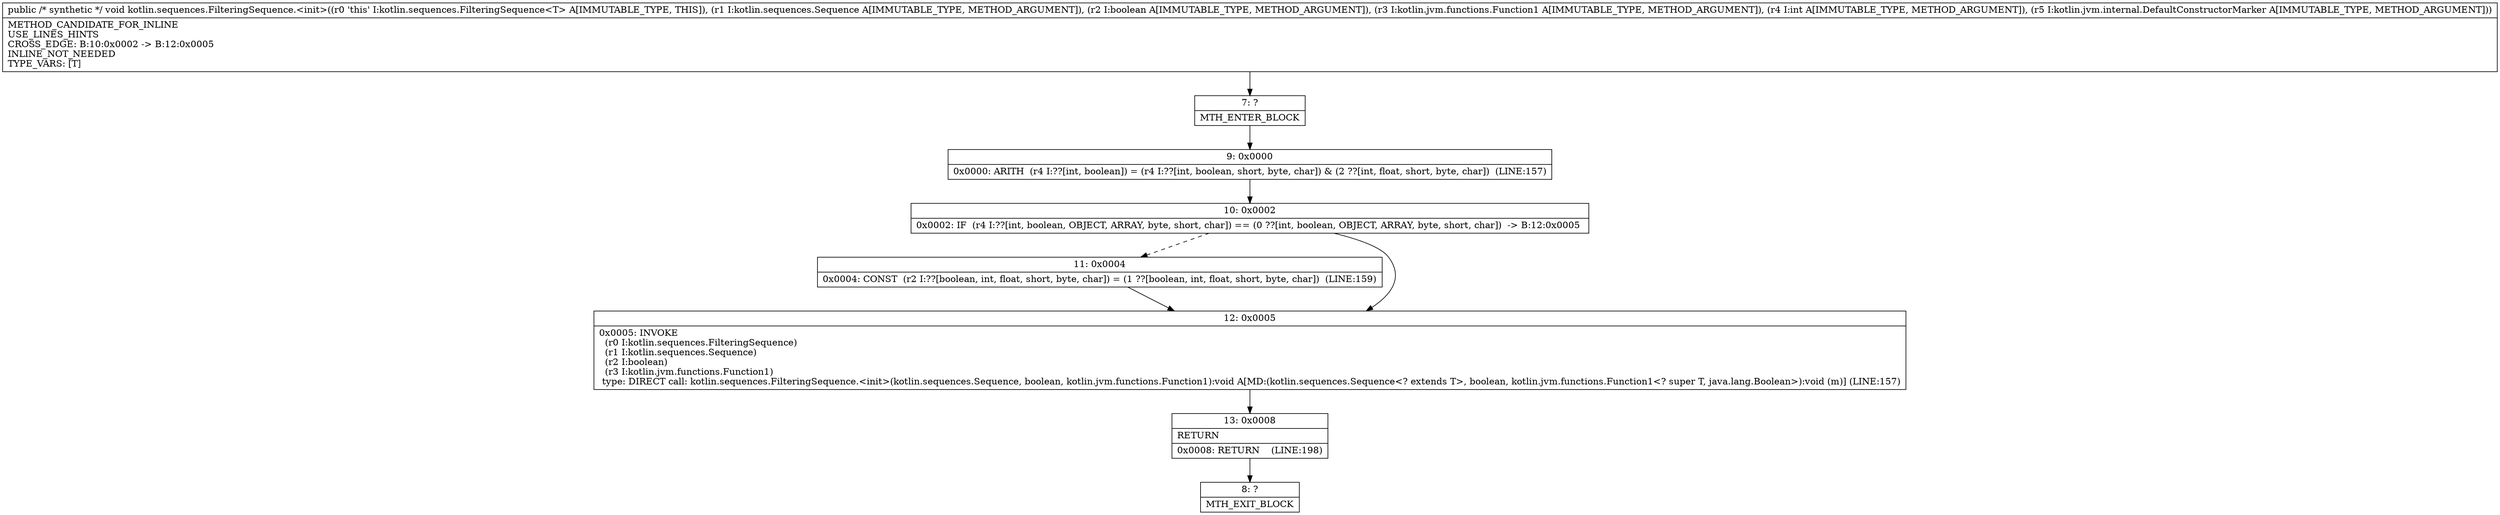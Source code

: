 digraph "CFG forkotlin.sequences.FilteringSequence.\<init\>(Lkotlin\/sequences\/Sequence;ZLkotlin\/jvm\/functions\/Function1;ILkotlin\/jvm\/internal\/DefaultConstructorMarker;)V" {
Node_7 [shape=record,label="{7\:\ ?|MTH_ENTER_BLOCK\l}"];
Node_9 [shape=record,label="{9\:\ 0x0000|0x0000: ARITH  (r4 I:??[int, boolean]) = (r4 I:??[int, boolean, short, byte, char]) & (2 ??[int, float, short, byte, char])  (LINE:157)\l}"];
Node_10 [shape=record,label="{10\:\ 0x0002|0x0002: IF  (r4 I:??[int, boolean, OBJECT, ARRAY, byte, short, char]) == (0 ??[int, boolean, OBJECT, ARRAY, byte, short, char])  \-\> B:12:0x0005 \l}"];
Node_11 [shape=record,label="{11\:\ 0x0004|0x0004: CONST  (r2 I:??[boolean, int, float, short, byte, char]) = (1 ??[boolean, int, float, short, byte, char])  (LINE:159)\l}"];
Node_12 [shape=record,label="{12\:\ 0x0005|0x0005: INVOKE  \l  (r0 I:kotlin.sequences.FilteringSequence)\l  (r1 I:kotlin.sequences.Sequence)\l  (r2 I:boolean)\l  (r3 I:kotlin.jvm.functions.Function1)\l type: DIRECT call: kotlin.sequences.FilteringSequence.\<init\>(kotlin.sequences.Sequence, boolean, kotlin.jvm.functions.Function1):void A[MD:(kotlin.sequences.Sequence\<? extends T\>, boolean, kotlin.jvm.functions.Function1\<? super T, java.lang.Boolean\>):void (m)] (LINE:157)\l}"];
Node_13 [shape=record,label="{13\:\ 0x0008|RETURN\l|0x0008: RETURN    (LINE:198)\l}"];
Node_8 [shape=record,label="{8\:\ ?|MTH_EXIT_BLOCK\l}"];
MethodNode[shape=record,label="{public \/* synthetic *\/ void kotlin.sequences.FilteringSequence.\<init\>((r0 'this' I:kotlin.sequences.FilteringSequence\<T\> A[IMMUTABLE_TYPE, THIS]), (r1 I:kotlin.sequences.Sequence A[IMMUTABLE_TYPE, METHOD_ARGUMENT]), (r2 I:boolean A[IMMUTABLE_TYPE, METHOD_ARGUMENT]), (r3 I:kotlin.jvm.functions.Function1 A[IMMUTABLE_TYPE, METHOD_ARGUMENT]), (r4 I:int A[IMMUTABLE_TYPE, METHOD_ARGUMENT]), (r5 I:kotlin.jvm.internal.DefaultConstructorMarker A[IMMUTABLE_TYPE, METHOD_ARGUMENT]))  | METHOD_CANDIDATE_FOR_INLINE\lUSE_LINES_HINTS\lCROSS_EDGE: B:10:0x0002 \-\> B:12:0x0005\lINLINE_NOT_NEEDED\lTYPE_VARS: [T]\l}"];
MethodNode -> Node_7;Node_7 -> Node_9;
Node_9 -> Node_10;
Node_10 -> Node_11[style=dashed];
Node_10 -> Node_12;
Node_11 -> Node_12;
Node_12 -> Node_13;
Node_13 -> Node_8;
}

